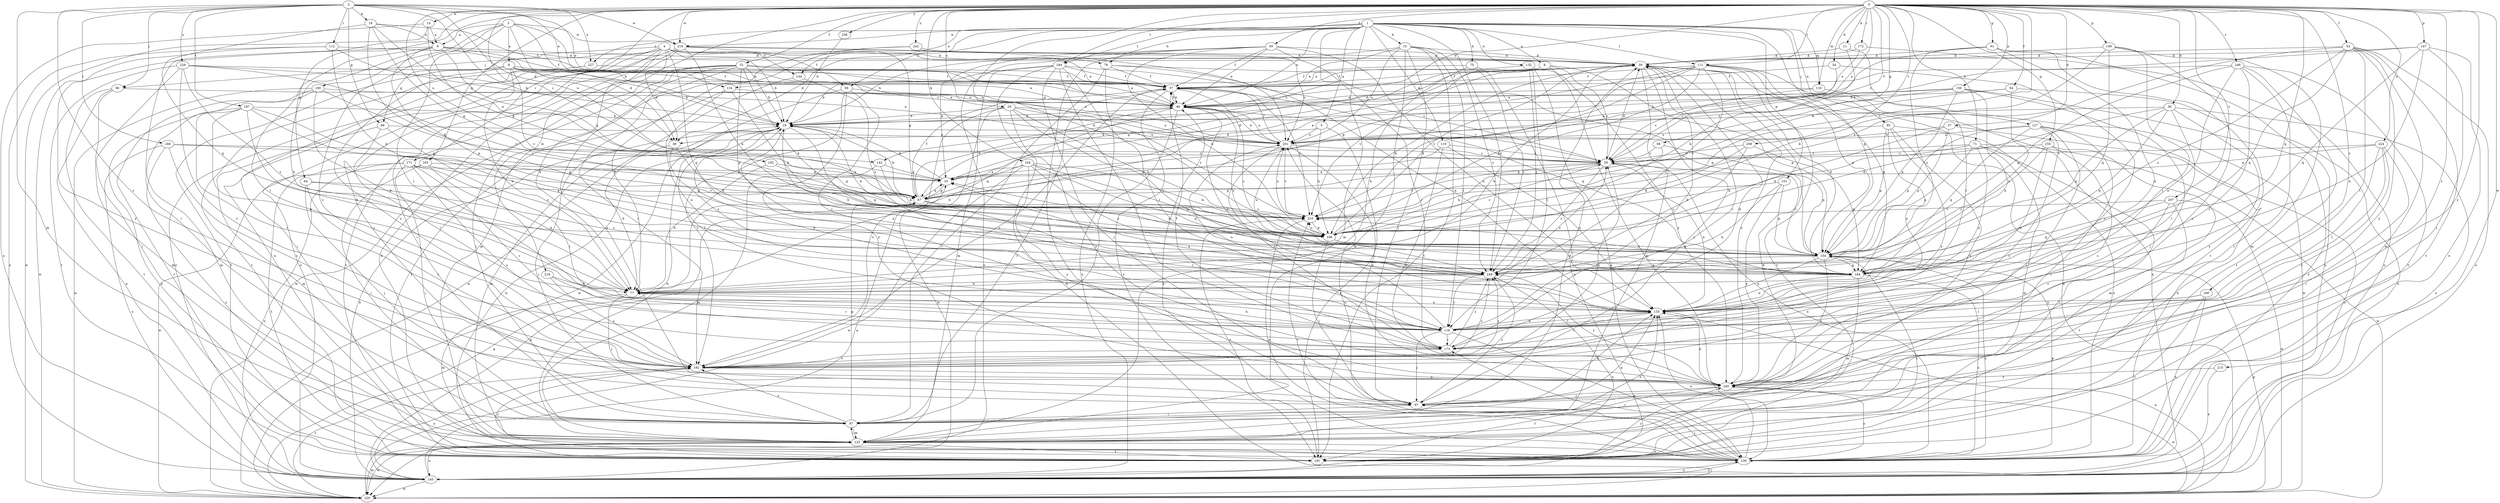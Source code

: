 strict digraph  {
0;
1;
2;
3;
4;
5;
6;
8;
9;
10;
11;
14;
15;
18;
19;
20;
29;
34;
36;
37;
38;
39;
48;
50;
51;
52;
54;
56;
57;
58;
61;
64;
66;
67;
71;
75;
76;
77;
87;
95;
96;
97;
104;
106;
111;
112;
116;
118;
119;
125;
127;
132;
134;
135;
142;
144;
145;
146;
147;
150;
151;
154;
155;
163;
164;
171;
172;
173;
180;
182;
184;
187;
188;
190;
191;
192;
201;
207;
208;
210;
215;
216;
219;
220;
224;
227;
229;
230;
236;
240;
242;
246;
249;
0 -> 11  [label=b];
0 -> 14  [label=b];
0 -> 20  [label=c];
0 -> 29  [label=c];
0 -> 34  [label=d];
0 -> 36  [label=d];
0 -> 37  [label=d];
0 -> 48  [label=e];
0 -> 50  [label=f];
0 -> 51  [label=f];
0 -> 52  [label=f];
0 -> 54  [label=f];
0 -> 58  [label=g];
0 -> 61  [label=g];
0 -> 64  [label=g];
0 -> 71  [label=h];
0 -> 87  [label=i];
0 -> 104  [label=k];
0 -> 106  [label=k];
0 -> 111  [label=l];
0 -> 118  [label=m];
0 -> 142  [label=o];
0 -> 146  [label=p];
0 -> 147  [label=p];
0 -> 150  [label=p];
0 -> 155  [label=q];
0 -> 163  [label=q];
0 -> 164  [label=q];
0 -> 171  [label=r];
0 -> 172  [label=r];
0 -> 173  [label=r];
0 -> 180  [label=s];
0 -> 184  [label=t];
0 -> 192  [label=u];
0 -> 201  [label=u];
0 -> 207  [label=v];
0 -> 208  [label=v];
0 -> 210  [label=v];
0 -> 215  [label=w];
0 -> 216  [label=w];
0 -> 219  [label=w];
0 -> 224  [label=x];
0 -> 236  [label=y];
0 -> 240  [label=y];
0 -> 242  [label=z];
0 -> 246  [label=z];
1 -> 5  [label=a];
1 -> 6  [label=a];
1 -> 15  [label=b];
1 -> 38  [label=d];
1 -> 48  [label=e];
1 -> 56  [label=f];
1 -> 75  [label=h];
1 -> 76  [label=h];
1 -> 95  [label=j];
1 -> 111  [label=l];
1 -> 118  [label=m];
1 -> 119  [label=m];
1 -> 125  [label=m];
1 -> 127  [label=n];
1 -> 132  [label=n];
1 -> 142  [label=o];
1 -> 144  [label=o];
1 -> 151  [label=p];
1 -> 154  [label=p];
1 -> 184  [label=t];
1 -> 219  [label=w];
1 -> 227  [label=x];
1 -> 249  [label=z];
2 -> 18  [label=b];
2 -> 29  [label=c];
2 -> 38  [label=d];
2 -> 48  [label=e];
2 -> 66  [label=g];
2 -> 96  [label=j];
2 -> 112  [label=l];
2 -> 125  [label=m];
2 -> 134  [label=n];
2 -> 182  [label=s];
2 -> 187  [label=t];
2 -> 188  [label=t];
2 -> 219  [label=w];
2 -> 227  [label=x];
2 -> 229  [label=x];
3 -> 8  [label=a];
3 -> 9  [label=a];
3 -> 19  [label=b];
3 -> 29  [label=c];
3 -> 38  [label=d];
3 -> 116  [label=l];
3 -> 182  [label=s];
3 -> 190  [label=t];
3 -> 219  [label=w];
4 -> 19  [label=b];
4 -> 38  [label=d];
4 -> 48  [label=e];
4 -> 56  [label=f];
4 -> 66  [label=g];
4 -> 76  [label=h];
4 -> 77  [label=h];
4 -> 96  [label=j];
4 -> 97  [label=j];
4 -> 144  [label=o];
4 -> 145  [label=o];
4 -> 164  [label=q];
4 -> 230  [label=x];
5 -> 38  [label=d];
5 -> 106  [label=k];
5 -> 191  [label=t];
5 -> 201  [label=u];
6 -> 29  [label=c];
6 -> 67  [label=g];
6 -> 134  [label=n];
6 -> 154  [label=p];
6 -> 210  [label=v];
6 -> 230  [label=x];
8 -> 19  [label=b];
8 -> 48  [label=e];
8 -> 57  [label=f];
8 -> 77  [label=h];
8 -> 182  [label=s];
8 -> 191  [label=t];
8 -> 201  [label=u];
8 -> 210  [label=v];
9 -> 39  [label=d];
9 -> 48  [label=e];
9 -> 57  [label=f];
9 -> 67  [label=g];
9 -> 77  [label=h];
9 -> 116  [label=l];
9 -> 154  [label=p];
9 -> 220  [label=w];
10 -> 19  [label=b];
10 -> 39  [label=d];
10 -> 67  [label=g];
11 -> 39  [label=d];
11 -> 106  [label=k];
11 -> 116  [label=l];
14 -> 9  [label=a];
14 -> 67  [label=g];
14 -> 145  [label=o];
14 -> 220  [label=w];
15 -> 19  [label=b];
15 -> 39  [label=d];
15 -> 48  [label=e];
15 -> 97  [label=j];
15 -> 116  [label=l];
15 -> 125  [label=m];
15 -> 191  [label=t];
15 -> 201  [label=u];
15 -> 249  [label=z];
18 -> 9  [label=a];
18 -> 10  [label=a];
18 -> 57  [label=f];
18 -> 67  [label=g];
18 -> 106  [label=k];
18 -> 164  [label=q];
19 -> 39  [label=d];
19 -> 87  [label=i];
19 -> 116  [label=l];
19 -> 125  [label=m];
19 -> 135  [label=n];
19 -> 164  [label=q];
19 -> 201  [label=u];
20 -> 19  [label=b];
20 -> 106  [label=k];
20 -> 182  [label=s];
20 -> 201  [label=u];
20 -> 210  [label=v];
20 -> 220  [label=w];
20 -> 240  [label=y];
20 -> 249  [label=z];
29 -> 10  [label=a];
29 -> 39  [label=d];
29 -> 106  [label=k];
29 -> 135  [label=n];
29 -> 210  [label=v];
29 -> 230  [label=x];
29 -> 249  [label=z];
34 -> 29  [label=c];
34 -> 57  [label=f];
34 -> 182  [label=s];
36 -> 19  [label=b];
36 -> 106  [label=k];
36 -> 116  [label=l];
36 -> 145  [label=o];
36 -> 154  [label=p];
36 -> 164  [label=q];
36 -> 240  [label=y];
37 -> 106  [label=k];
37 -> 145  [label=o];
37 -> 154  [label=p];
37 -> 201  [label=u];
38 -> 77  [label=h];
38 -> 106  [label=k];
38 -> 249  [label=z];
39 -> 57  [label=f];
39 -> 77  [label=h];
39 -> 97  [label=j];
39 -> 106  [label=k];
39 -> 125  [label=m];
39 -> 173  [label=r];
39 -> 240  [label=y];
48 -> 19  [label=b];
48 -> 29  [label=c];
48 -> 57  [label=f];
48 -> 77  [label=h];
48 -> 87  [label=i];
48 -> 135  [label=n];
48 -> 201  [label=u];
48 -> 249  [label=z];
50 -> 10  [label=a];
50 -> 39  [label=d];
50 -> 48  [label=e];
50 -> 57  [label=f];
50 -> 97  [label=j];
50 -> 106  [label=k];
50 -> 135  [label=n];
50 -> 145  [label=o];
50 -> 173  [label=r];
51 -> 19  [label=b];
51 -> 48  [label=e];
51 -> 57  [label=f];
51 -> 87  [label=i];
51 -> 106  [label=k];
51 -> 154  [label=p];
51 -> 182  [label=s];
51 -> 191  [label=t];
51 -> 220  [label=w];
51 -> 240  [label=y];
52 -> 39  [label=d];
52 -> 116  [label=l];
52 -> 125  [label=m];
52 -> 145  [label=o];
52 -> 164  [label=q];
52 -> 191  [label=t];
52 -> 210  [label=v];
52 -> 240  [label=y];
52 -> 249  [label=z];
54 -> 48  [label=e];
54 -> 145  [label=o];
54 -> 210  [label=v];
54 -> 249  [label=z];
56 -> 48  [label=e];
56 -> 116  [label=l];
56 -> 182  [label=s];
56 -> 220  [label=w];
56 -> 240  [label=y];
57 -> 48  [label=e];
57 -> 164  [label=q];
57 -> 182  [label=s];
57 -> 191  [label=t];
57 -> 210  [label=v];
57 -> 249  [label=z];
58 -> 29  [label=c];
58 -> 67  [label=g];
58 -> 154  [label=p];
61 -> 10  [label=a];
61 -> 39  [label=d];
61 -> 135  [label=n];
61 -> 145  [label=o];
61 -> 191  [label=t];
61 -> 249  [label=z];
64 -> 67  [label=g];
64 -> 97  [label=j];
64 -> 182  [label=s];
64 -> 249  [label=z];
66 -> 116  [label=l];
66 -> 125  [label=m];
66 -> 201  [label=u];
66 -> 249  [label=z];
67 -> 10  [label=a];
67 -> 19  [label=b];
67 -> 39  [label=d];
67 -> 48  [label=e];
67 -> 57  [label=f];
67 -> 116  [label=l];
67 -> 210  [label=v];
71 -> 29  [label=c];
71 -> 106  [label=k];
71 -> 125  [label=m];
71 -> 135  [label=n];
71 -> 154  [label=p];
71 -> 191  [label=t];
71 -> 220  [label=w];
75 -> 57  [label=f];
75 -> 77  [label=h];
75 -> 145  [label=o];
75 -> 249  [label=z];
76 -> 57  [label=f];
76 -> 87  [label=i];
76 -> 135  [label=n];
76 -> 145  [label=o];
76 -> 154  [label=p];
77 -> 29  [label=c];
77 -> 97  [label=j];
77 -> 125  [label=m];
77 -> 135  [label=n];
87 -> 57  [label=f];
87 -> 67  [label=g];
87 -> 125  [label=m];
87 -> 135  [label=n];
87 -> 182  [label=s];
95 -> 135  [label=n];
95 -> 154  [label=p];
95 -> 182  [label=s];
95 -> 201  [label=u];
95 -> 230  [label=x];
95 -> 240  [label=y];
96 -> 48  [label=e];
96 -> 125  [label=m];
96 -> 145  [label=o];
96 -> 191  [label=t];
97 -> 87  [label=i];
97 -> 135  [label=n];
97 -> 249  [label=z];
104 -> 10  [label=a];
104 -> 67  [label=g];
104 -> 106  [label=k];
104 -> 154  [label=p];
104 -> 164  [label=q];
104 -> 220  [label=w];
104 -> 240  [label=y];
104 -> 249  [label=z];
106 -> 19  [label=b];
106 -> 29  [label=c];
106 -> 39  [label=d];
106 -> 97  [label=j];
106 -> 154  [label=p];
106 -> 210  [label=v];
111 -> 10  [label=a];
111 -> 57  [label=f];
111 -> 67  [label=g];
111 -> 106  [label=k];
111 -> 145  [label=o];
111 -> 154  [label=p];
111 -> 164  [label=q];
111 -> 191  [label=t];
111 -> 210  [label=v];
111 -> 249  [label=z];
112 -> 19  [label=b];
112 -> 39  [label=d];
112 -> 106  [label=k];
112 -> 145  [label=o];
112 -> 240  [label=y];
116 -> 19  [label=b];
116 -> 39  [label=d];
116 -> 77  [label=h];
116 -> 97  [label=j];
116 -> 135  [label=n];
116 -> 173  [label=r];
116 -> 201  [label=u];
116 -> 230  [label=x];
118 -> 29  [label=c];
118 -> 48  [label=e];
118 -> 220  [label=w];
119 -> 29  [label=c];
119 -> 67  [label=g];
119 -> 135  [label=n];
119 -> 240  [label=y];
125 -> 19  [label=b];
125 -> 39  [label=d];
125 -> 87  [label=i];
125 -> 135  [label=n];
125 -> 145  [label=o];
125 -> 191  [label=t];
125 -> 220  [label=w];
125 -> 230  [label=x];
127 -> 87  [label=i];
127 -> 97  [label=j];
127 -> 154  [label=p];
127 -> 164  [label=q];
127 -> 201  [label=u];
127 -> 230  [label=x];
127 -> 240  [label=y];
132 -> 57  [label=f];
132 -> 116  [label=l];
132 -> 230  [label=x];
132 -> 240  [label=y];
132 -> 249  [label=z];
134 -> 48  [label=e];
134 -> 106  [label=k];
134 -> 135  [label=n];
134 -> 191  [label=t];
135 -> 10  [label=a];
135 -> 116  [label=l];
135 -> 173  [label=r];
142 -> 10  [label=a];
142 -> 106  [label=k];
142 -> 125  [label=m];
144 -> 220  [label=w];
144 -> 249  [label=z];
145 -> 10  [label=a];
145 -> 19  [label=b];
145 -> 67  [label=g];
145 -> 220  [label=w];
145 -> 230  [label=x];
146 -> 39  [label=d];
146 -> 106  [label=k];
146 -> 116  [label=l];
146 -> 125  [label=m];
146 -> 164  [label=q];
146 -> 240  [label=y];
147 -> 39  [label=d];
147 -> 97  [label=j];
147 -> 135  [label=n];
147 -> 164  [label=q];
147 -> 201  [label=u];
147 -> 230  [label=x];
150 -> 19  [label=b];
150 -> 48  [label=e];
150 -> 77  [label=h];
150 -> 97  [label=j];
150 -> 154  [label=p];
150 -> 201  [label=u];
150 -> 230  [label=x];
151 -> 67  [label=g];
151 -> 77  [label=h];
151 -> 154  [label=p];
151 -> 240  [label=y];
154 -> 10  [label=a];
154 -> 29  [label=c];
154 -> 135  [label=n];
154 -> 164  [label=q];
154 -> 191  [label=t];
154 -> 201  [label=u];
154 -> 230  [label=x];
154 -> 240  [label=y];
154 -> 249  [label=z];
155 -> 29  [label=c];
155 -> 125  [label=m];
155 -> 135  [label=n];
155 -> 182  [label=s];
155 -> 249  [label=z];
163 -> 10  [label=a];
163 -> 77  [label=h];
163 -> 87  [label=i];
163 -> 191  [label=t];
163 -> 210  [label=v];
164 -> 19  [label=b];
164 -> 39  [label=d];
164 -> 125  [label=m];
164 -> 135  [label=n];
164 -> 210  [label=v];
164 -> 230  [label=x];
171 -> 10  [label=a];
171 -> 87  [label=i];
171 -> 116  [label=l];
171 -> 145  [label=o];
171 -> 173  [label=r];
171 -> 182  [label=s];
171 -> 220  [label=w];
172 -> 39  [label=d];
172 -> 48  [label=e];
172 -> 145  [label=o];
173 -> 39  [label=d];
173 -> 57  [label=f];
173 -> 182  [label=s];
173 -> 249  [label=z];
180 -> 116  [label=l];
180 -> 135  [label=n];
180 -> 191  [label=t];
180 -> 230  [label=x];
182 -> 29  [label=c];
182 -> 145  [label=o];
182 -> 240  [label=y];
182 -> 249  [label=z];
184 -> 19  [label=b];
184 -> 29  [label=c];
184 -> 57  [label=f];
184 -> 97  [label=j];
184 -> 116  [label=l];
184 -> 125  [label=m];
184 -> 173  [label=r];
184 -> 220  [label=w];
187 -> 19  [label=b];
187 -> 67  [label=g];
187 -> 77  [label=h];
187 -> 135  [label=n];
187 -> 164  [label=q];
187 -> 173  [label=r];
187 -> 230  [label=x];
188 -> 29  [label=c];
188 -> 67  [label=g];
188 -> 145  [label=o];
188 -> 182  [label=s];
188 -> 230  [label=x];
190 -> 48  [label=e];
190 -> 77  [label=h];
190 -> 125  [label=m];
190 -> 191  [label=t];
190 -> 210  [label=v];
190 -> 220  [label=w];
191 -> 19  [label=b];
191 -> 39  [label=d];
191 -> 182  [label=s];
191 -> 210  [label=v];
191 -> 240  [label=y];
192 -> 10  [label=a];
192 -> 67  [label=g];
192 -> 77  [label=h];
201 -> 29  [label=c];
201 -> 48  [label=e];
201 -> 57  [label=f];
201 -> 173  [label=r];
201 -> 210  [label=v];
201 -> 240  [label=y];
207 -> 164  [label=q];
207 -> 182  [label=s];
207 -> 191  [label=t];
207 -> 210  [label=v];
207 -> 220  [label=w];
208 -> 29  [label=c];
208 -> 106  [label=k];
208 -> 164  [label=q];
208 -> 249  [label=z];
210 -> 106  [label=k];
210 -> 201  [label=u];
210 -> 230  [label=x];
215 -> 230  [label=x];
215 -> 240  [label=y];
216 -> 77  [label=h];
216 -> 173  [label=r];
216 -> 182  [label=s];
219 -> 39  [label=d];
219 -> 67  [label=g];
219 -> 87  [label=i];
219 -> 106  [label=k];
219 -> 145  [label=o];
219 -> 201  [label=u];
219 -> 230  [label=x];
220 -> 39  [label=d];
220 -> 67  [label=g];
220 -> 125  [label=m];
220 -> 135  [label=n];
220 -> 154  [label=p];
220 -> 182  [label=s];
224 -> 10  [label=a];
224 -> 29  [label=c];
224 -> 87  [label=i];
224 -> 116  [label=l];
224 -> 173  [label=r];
224 -> 240  [label=y];
227 -> 57  [label=f];
227 -> 87  [label=i];
227 -> 191  [label=t];
229 -> 57  [label=f];
229 -> 87  [label=i];
229 -> 182  [label=s];
229 -> 191  [label=t];
229 -> 201  [label=u];
229 -> 210  [label=v];
229 -> 249  [label=z];
230 -> 48  [label=e];
230 -> 97  [label=j];
230 -> 135  [label=n];
230 -> 145  [label=o];
230 -> 154  [label=p];
230 -> 173  [label=r];
230 -> 201  [label=u];
230 -> 210  [label=v];
230 -> 240  [label=y];
236 -> 19  [label=b];
240 -> 97  [label=j];
240 -> 135  [label=n];
240 -> 191  [label=t];
240 -> 220  [label=w];
240 -> 249  [label=z];
242 -> 39  [label=d];
242 -> 77  [label=h];
242 -> 125  [label=m];
242 -> 201  [label=u];
246 -> 57  [label=f];
246 -> 87  [label=i];
246 -> 135  [label=n];
246 -> 154  [label=p];
246 -> 173  [label=r];
246 -> 191  [label=t];
246 -> 230  [label=x];
249 -> 77  [label=h];
249 -> 116  [label=l];
249 -> 145  [label=o];
249 -> 182  [label=s];
}
